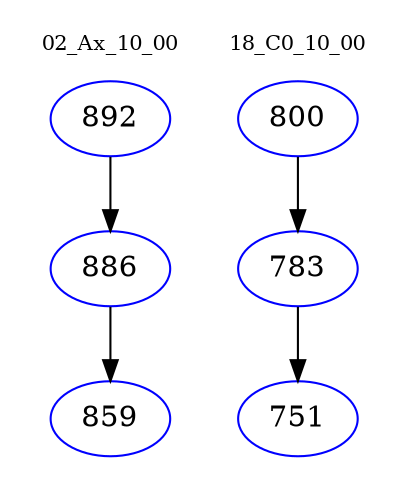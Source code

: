 digraph{
subgraph cluster_0 {
color = white
label = "02_Ax_10_00";
fontsize=10;
T0_892 [label="892", color="blue"]
T0_892 -> T0_886 [color="black"]
T0_886 [label="886", color="blue"]
T0_886 -> T0_859 [color="black"]
T0_859 [label="859", color="blue"]
}
subgraph cluster_1 {
color = white
label = "18_C0_10_00";
fontsize=10;
T1_800 [label="800", color="blue"]
T1_800 -> T1_783 [color="black"]
T1_783 [label="783", color="blue"]
T1_783 -> T1_751 [color="black"]
T1_751 [label="751", color="blue"]
}
}
